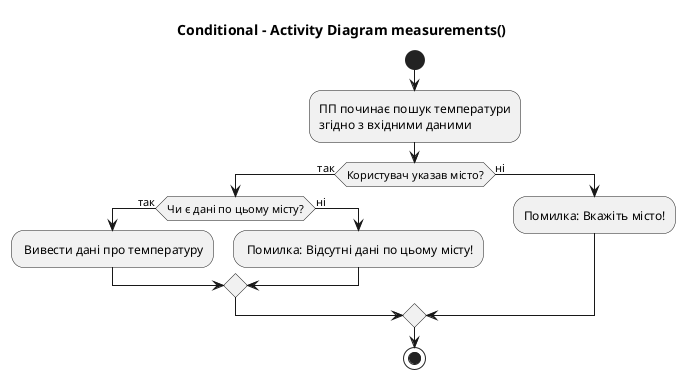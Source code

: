 @startuml

title Conditional - Activity Diagram measurements() 

start

:ПП починає пошук температури\nзгідно з вхідними даними;


if (Користувач указав місто?) then (так)
  if (Чи є дані по цьому місту?) then (так)
    : Вивести дані про температуру;
  else (ні)
    : Помилка: Відсутні дані по цьому місту!;
  endif
else (ні)
  :Помилка: Вкажіть місто!;
endif

stop

@enduml
